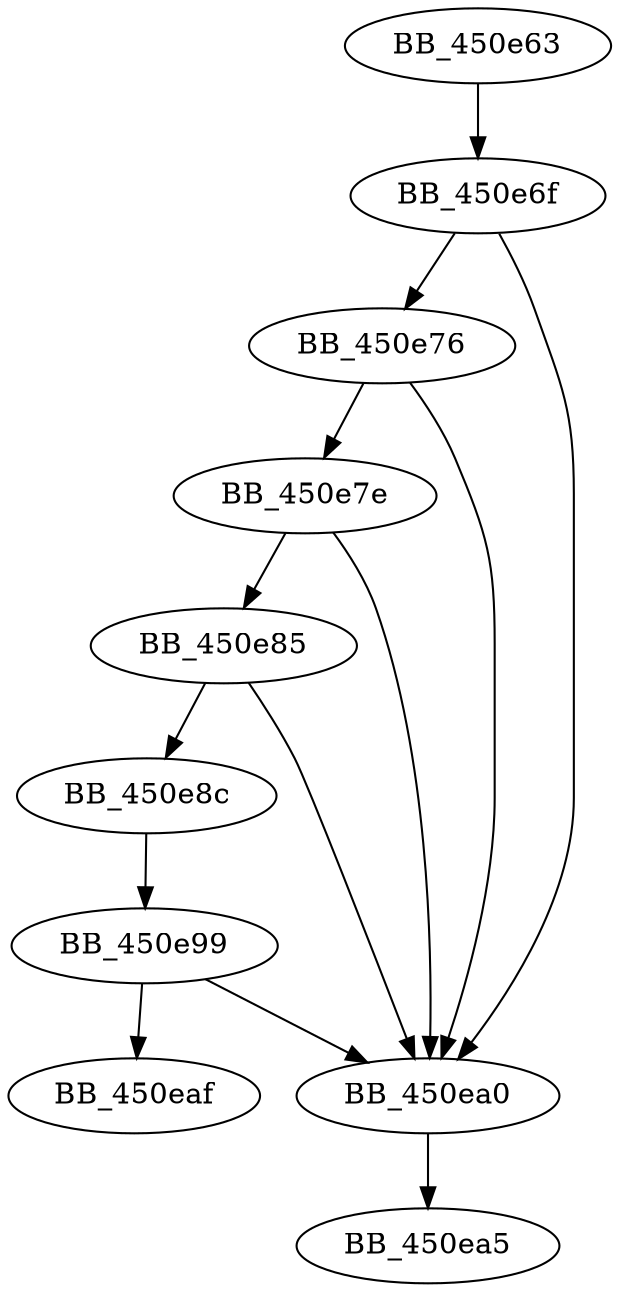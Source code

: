 DiGraph sub_450E63{
BB_450e63->BB_450e6f
BB_450e6f->BB_450e76
BB_450e6f->BB_450ea0
BB_450e76->BB_450e7e
BB_450e76->BB_450ea0
BB_450e7e->BB_450e85
BB_450e7e->BB_450ea0
BB_450e85->BB_450e8c
BB_450e85->BB_450ea0
BB_450e8c->BB_450e99
BB_450e99->BB_450ea0
BB_450e99->BB_450eaf
BB_450ea0->BB_450ea5
}
